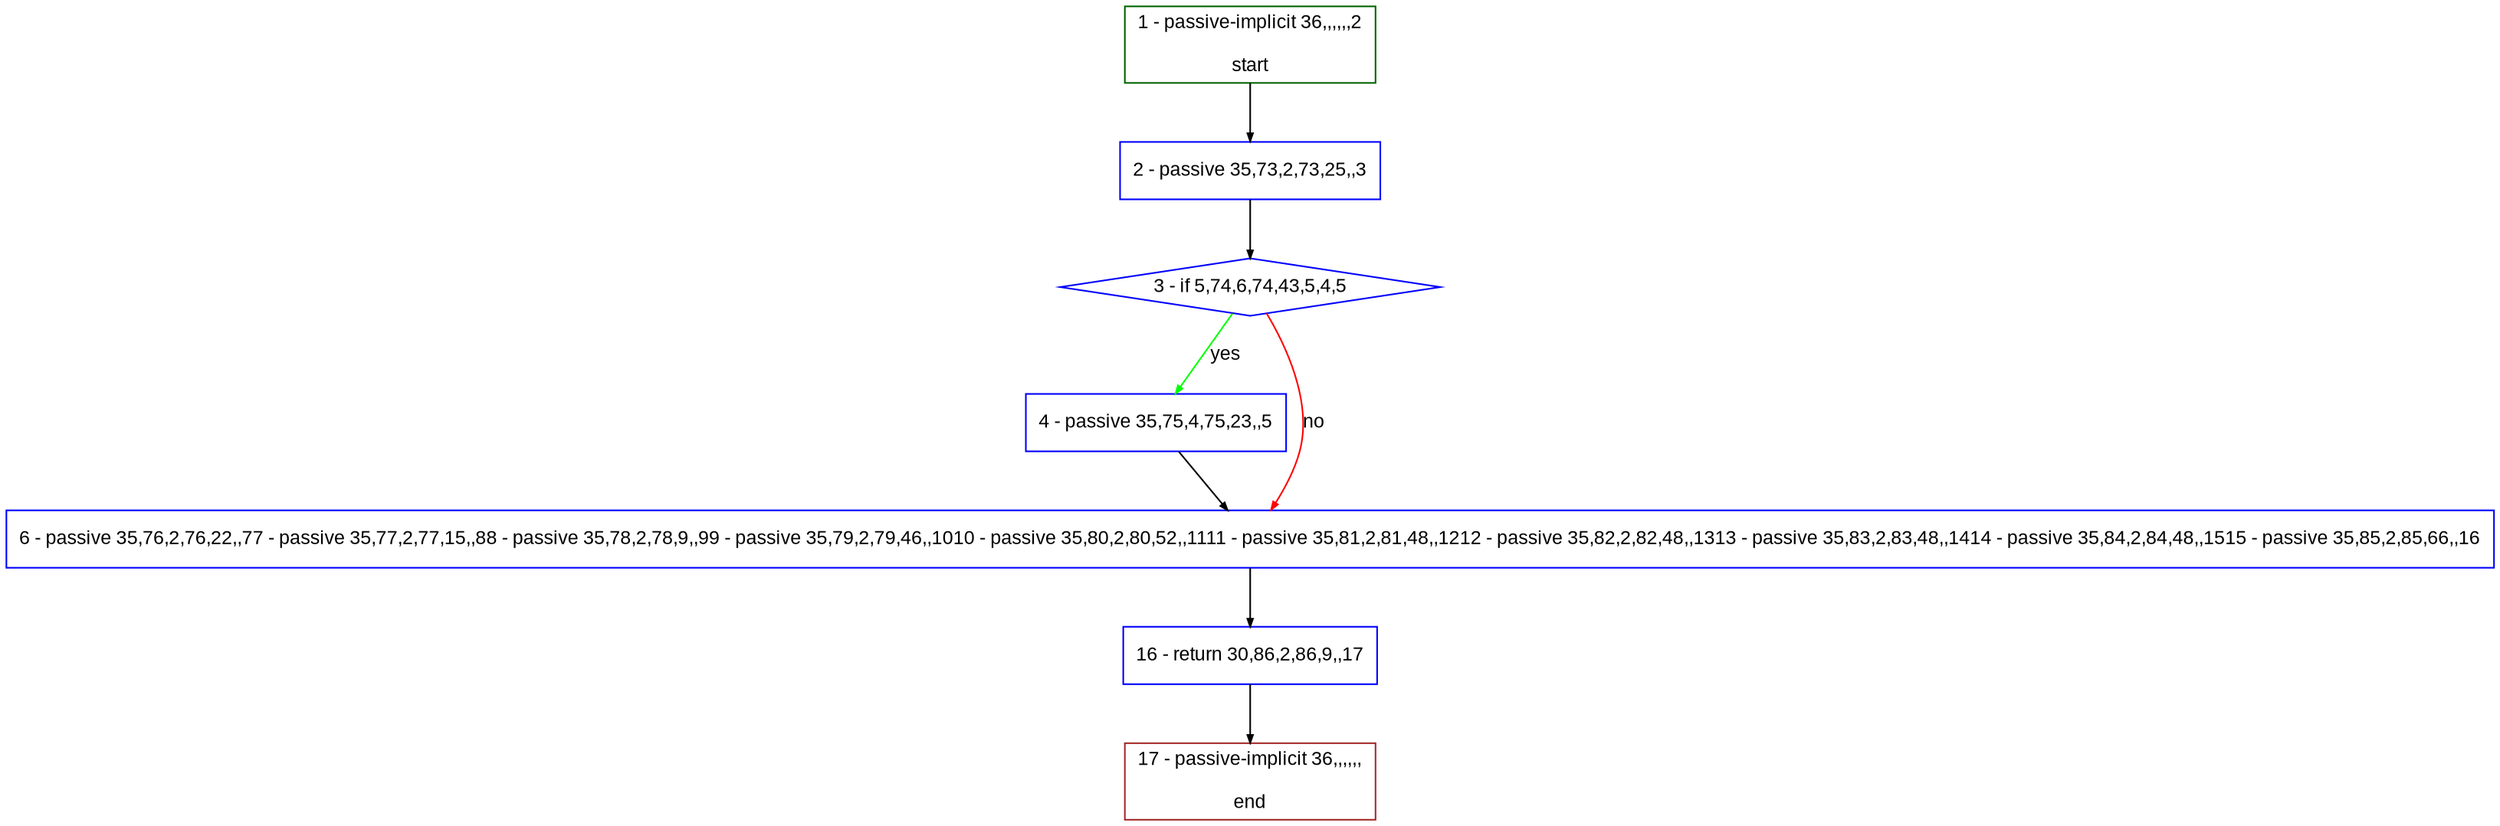digraph "" {
  graph [pack="true", label="", fontsize="12", packmode="clust", fontname="Arial", fillcolor="#FFFFCC", bgcolor="white", style="rounded,filled", compound="true"];
  node [node_initialized="no", label="", color="grey", fontsize="12", fillcolor="white", fontname="Arial", style="filled", shape="rectangle", compound="true", fixedsize="false"];
  edge [fontcolor="black", arrowhead="normal", arrowtail="none", arrowsize="0.5", ltail="", label="", color="black", fontsize="12", lhead="", fontname="Arial", dir="forward", compound="true"];
  __N1 [label="2 - passive 35,73,2,73,25,,3", color="#0000ff", fillcolor="#ffffff", style="filled", shape="box"];
  __N2 [label="1 - passive-implicit 36,,,,,,2\n\nstart", color="#006400", fillcolor="#ffffff", style="filled", shape="box"];
  __N3 [label="3 - if 5,74,6,74,43,5,4,5", color="#0000ff", fillcolor="#ffffff", style="filled", shape="diamond"];
  __N4 [label="4 - passive 35,75,4,75,23,,5", color="#0000ff", fillcolor="#ffffff", style="filled", shape="box"];
  __N5 [label="6 - passive 35,76,2,76,22,,77 - passive 35,77,2,77,15,,88 - passive 35,78,2,78,9,,99 - passive 35,79,2,79,46,,1010 - passive 35,80,2,80,52,,1111 - passive 35,81,2,81,48,,1212 - passive 35,82,2,82,48,,1313 - passive 35,83,2,83,48,,1414 - passive 35,84,2,84,48,,1515 - passive 35,85,2,85,66,,16", color="#0000ff", fillcolor="#ffffff", style="filled", shape="box"];
  __N6 [label="16 - return 30,86,2,86,9,,17", color="#0000ff", fillcolor="#ffffff", style="filled", shape="box"];
  __N7 [label="17 - passive-implicit 36,,,,,,\n\nend", color="#a52a2a", fillcolor="#ffffff", style="filled", shape="box"];
  __N2 -> __N1 [arrowhead="normal", arrowtail="none", color="#000000", label="", dir="forward"];
  __N1 -> __N3 [arrowhead="normal", arrowtail="none", color="#000000", label="", dir="forward"];
  __N3 -> __N4 [arrowhead="normal", arrowtail="none", color="#00ff00", label="yes", dir="forward"];
  __N3 -> __N5 [arrowhead="normal", arrowtail="none", color="#ff0000", label="no", dir="forward"];
  __N4 -> __N5 [arrowhead="normal", arrowtail="none", color="#000000", label="", dir="forward"];
  __N5 -> __N6 [arrowhead="normal", arrowtail="none", color="#000000", label="", dir="forward"];
  __N6 -> __N7 [arrowhead="normal", arrowtail="none", color="#000000", label="", dir="forward"];
}
